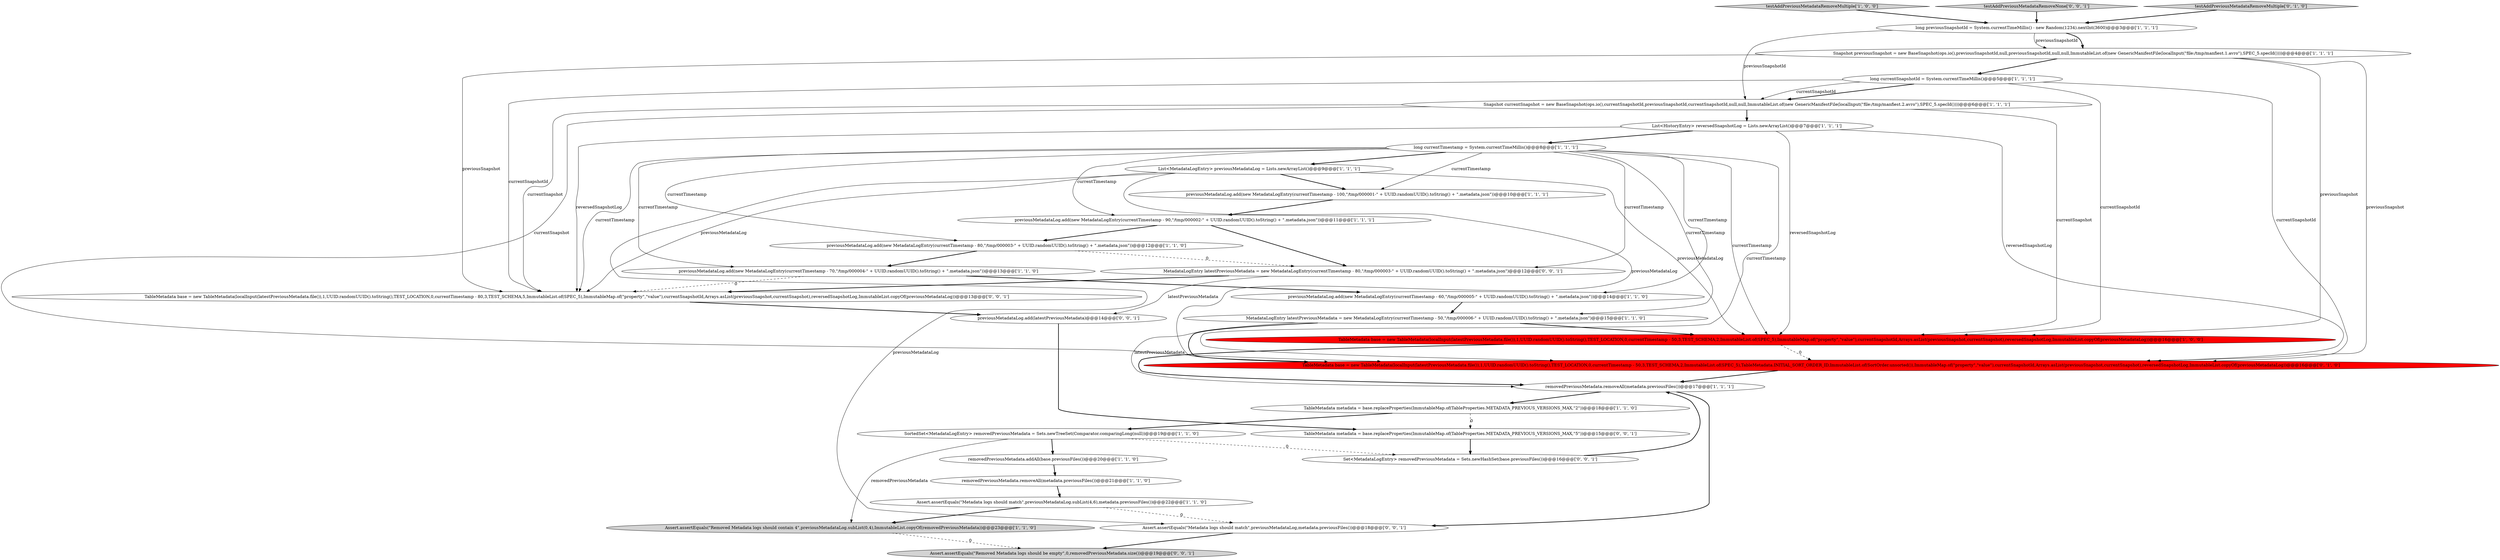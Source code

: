 digraph {
19 [style = filled, label = "previousMetadataLog.add(new MetadataLogEntry(currentTimestamp - 100,\"/tmp/000001-\" + UUID.randomUUID().toString() + \".metadata.json\"))@@@10@@@['1', '1', '1']", fillcolor = white, shape = ellipse image = "AAA0AAABBB1BBB"];
3 [style = filled, label = "removedPreviousMetadata.removeAll(metadata.previousFiles())@@@21@@@['1', '1', '0']", fillcolor = white, shape = ellipse image = "AAA0AAABBB1BBB"];
25 [style = filled, label = "Set<MetadataLogEntry> removedPreviousMetadata = Sets.newHashSet(base.previousFiles())@@@16@@@['0', '0', '1']", fillcolor = white, shape = ellipse image = "AAA0AAABBB3BBB"];
12 [style = filled, label = "previousMetadataLog.add(new MetadataLogEntry(currentTimestamp - 80,\"/tmp/000003-\" + UUID.randomUUID().toString() + \".metadata.json\"))@@@12@@@['1', '1', '0']", fillcolor = white, shape = ellipse image = "AAA0AAABBB1BBB"];
4 [style = filled, label = "testAddPreviousMetadataRemoveMultiple['1', '0', '0']", fillcolor = lightgray, shape = diamond image = "AAA0AAABBB1BBB"];
13 [style = filled, label = "previousMetadataLog.add(new MetadataLogEntry(currentTimestamp - 70,\"/tmp/000004-\" + UUID.randomUUID().toString() + \".metadata.json\"))@@@13@@@['1', '1', '0']", fillcolor = white, shape = ellipse image = "AAA0AAABBB1BBB"];
16 [style = filled, label = "long previousSnapshotId = System.currentTimeMillis() - new Random(1234).nextInt(3600)@@@3@@@['1', '1', '1']", fillcolor = white, shape = ellipse image = "AAA0AAABBB1BBB"];
15 [style = filled, label = "Assert.assertEquals(\"Removed Metadata logs should contain 4\",previousMetadataLog.subList(0,4),ImmutableList.copyOf(removedPreviousMetadata))@@@23@@@['1', '1', '0']", fillcolor = lightgray, shape = ellipse image = "AAA0AAABBB1BBB"];
10 [style = filled, label = "long currentSnapshotId = System.currentTimeMillis()@@@5@@@['1', '1', '1']", fillcolor = white, shape = ellipse image = "AAA0AAABBB1BBB"];
24 [style = filled, label = "MetadataLogEntry latestPreviousMetadata = new MetadataLogEntry(currentTimestamp - 80,\"/tmp/000003-\" + UUID.randomUUID().toString() + \".metadata.json\")@@@12@@@['0', '0', '1']", fillcolor = white, shape = ellipse image = "AAA0AAABBB3BBB"];
6 [style = filled, label = "Assert.assertEquals(\"Metadata logs should match\",previousMetadataLog.subList(4,6),metadata.previousFiles())@@@22@@@['1', '1', '0']", fillcolor = white, shape = ellipse image = "AAA0AAABBB1BBB"];
7 [style = filled, label = "SortedSet<MetadataLogEntry> removedPreviousMetadata = Sets.newTreeSet(Comparator.comparingLong(null))@@@19@@@['1', '1', '0']", fillcolor = white, shape = ellipse image = "AAA0AAABBB1BBB"];
14 [style = filled, label = "Snapshot currentSnapshot = new BaseSnapshot(ops.io(),currentSnapshotId,previousSnapshotId,currentSnapshotId,null,null,ImmutableList.of(new GenericManifestFile(localInput(\"file:/tmp/manfiest.2.avro\"),SPEC_5.specId())))@@@6@@@['1', '1', '1']", fillcolor = white, shape = ellipse image = "AAA0AAABBB1BBB"];
29 [style = filled, label = "Assert.assertEquals(\"Removed Metadata logs should be empty\",0,removedPreviousMetadata.size())@@@19@@@['0', '0', '1']", fillcolor = lightgray, shape = ellipse image = "AAA0AAABBB3BBB"];
26 [style = filled, label = "previousMetadataLog.add(latestPreviousMetadata)@@@14@@@['0', '0', '1']", fillcolor = white, shape = ellipse image = "AAA0AAABBB3BBB"];
31 [style = filled, label = "Assert.assertEquals(\"Metadata logs should match\",previousMetadataLog,metadata.previousFiles())@@@18@@@['0', '0', '1']", fillcolor = white, shape = ellipse image = "AAA0AAABBB3BBB"];
0 [style = filled, label = "previousMetadataLog.add(new MetadataLogEntry(currentTimestamp - 60,\"/tmp/000005-\" + UUID.randomUUID().toString() + \".metadata.json\"))@@@14@@@['1', '1', '0']", fillcolor = white, shape = ellipse image = "AAA0AAABBB1BBB"];
5 [style = filled, label = "previousMetadataLog.add(new MetadataLogEntry(currentTimestamp - 90,\"/tmp/000002-\" + UUID.randomUUID().toString() + \".metadata.json\"))@@@11@@@['1', '1', '1']", fillcolor = white, shape = ellipse image = "AAA0AAABBB1BBB"];
27 [style = filled, label = "TableMetadata metadata = base.replaceProperties(ImmutableMap.of(TableProperties.METADATA_PREVIOUS_VERSIONS_MAX,\"5\"))@@@15@@@['0', '0', '1']", fillcolor = white, shape = ellipse image = "AAA0AAABBB3BBB"];
8 [style = filled, label = "long currentTimestamp = System.currentTimeMillis()@@@8@@@['1', '1', '1']", fillcolor = white, shape = ellipse image = "AAA0AAABBB1BBB"];
9 [style = filled, label = "MetadataLogEntry latestPreviousMetadata = new MetadataLogEntry(currentTimestamp - 50,\"/tmp/000006-\" + UUID.randomUUID().toString() + \".metadata.json\")@@@15@@@['1', '1', '0']", fillcolor = white, shape = ellipse image = "AAA0AAABBB1BBB"];
30 [style = filled, label = "TableMetadata base = new TableMetadata(localInput(latestPreviousMetadata.file()),1,UUID.randomUUID().toString(),TEST_LOCATION,0,currentTimestamp - 80,3,TEST_SCHEMA,5,ImmutableList.of(SPEC_5),ImmutableMap.of(\"property\",\"value\"),currentSnapshotId,Arrays.asList(previousSnapshot,currentSnapshot),reversedSnapshotLog,ImmutableList.copyOf(previousMetadataLog))@@@13@@@['0', '0', '1']", fillcolor = white, shape = ellipse image = "AAA0AAABBB3BBB"];
1 [style = filled, label = "TableMetadata metadata = base.replaceProperties(ImmutableMap.of(TableProperties.METADATA_PREVIOUS_VERSIONS_MAX,\"2\"))@@@18@@@['1', '1', '0']", fillcolor = white, shape = ellipse image = "AAA0AAABBB1BBB"];
22 [style = filled, label = "TableMetadata base = new TableMetadata(localInput(latestPreviousMetadata.file()),1,UUID.randomUUID().toString(),TEST_LOCATION,0,currentTimestamp - 50,3,TEST_SCHEMA,2,ImmutableList.of(SPEC_5),TableMetadata.INITIAL_SORT_ORDER_ID,ImmutableList.of(SortOrder.unsorted()),ImmutableMap.of(\"property\",\"value\"),currentSnapshotId,Arrays.asList(previousSnapshot,currentSnapshot),reversedSnapshotLog,ImmutableList.copyOf(previousMetadataLog))@@@16@@@['0', '1', '0']", fillcolor = red, shape = ellipse image = "AAA1AAABBB2BBB"];
18 [style = filled, label = "TableMetadata base = new TableMetadata(localInput(latestPreviousMetadata.file()),1,UUID.randomUUID().toString(),TEST_LOCATION,0,currentTimestamp - 50,3,TEST_SCHEMA,2,ImmutableList.of(SPEC_5),ImmutableMap.of(\"property\",\"value\"),currentSnapshotId,Arrays.asList(previousSnapshot,currentSnapshot),reversedSnapshotLog,ImmutableList.copyOf(previousMetadataLog))@@@16@@@['1', '0', '0']", fillcolor = red, shape = ellipse image = "AAA1AAABBB1BBB"];
21 [style = filled, label = "removedPreviousMetadata.removeAll(metadata.previousFiles())@@@17@@@['1', '1', '1']", fillcolor = white, shape = ellipse image = "AAA0AAABBB1BBB"];
28 [style = filled, label = "testAddPreviousMetadataRemoveNone['0', '0', '1']", fillcolor = lightgray, shape = diamond image = "AAA0AAABBB3BBB"];
23 [style = filled, label = "testAddPreviousMetadataRemoveMultiple['0', '1', '0']", fillcolor = lightgray, shape = diamond image = "AAA0AAABBB2BBB"];
17 [style = filled, label = "List<MetadataLogEntry> previousMetadataLog = Lists.newArrayList()@@@9@@@['1', '1', '1']", fillcolor = white, shape = ellipse image = "AAA0AAABBB1BBB"];
2 [style = filled, label = "removedPreviousMetadata.addAll(base.previousFiles())@@@20@@@['1', '1', '0']", fillcolor = white, shape = ellipse image = "AAA0AAABBB1BBB"];
20 [style = filled, label = "List<HistoryEntry> reversedSnapshotLog = Lists.newArrayList()@@@7@@@['1', '1', '1']", fillcolor = white, shape = ellipse image = "AAA0AAABBB1BBB"];
11 [style = filled, label = "Snapshot previousSnapshot = new BaseSnapshot(ops.io(),previousSnapshotId,null,previousSnapshotId,null,null,ImmutableList.of(new GenericManifestFile(localInput(\"file:/tmp/manfiest.1.avro\"),SPEC_5.specId())))@@@4@@@['1', '1', '1']", fillcolor = white, shape = ellipse image = "AAA0AAABBB1BBB"];
9->22 [style = bold, label=""];
8->0 [style = solid, label="currentTimestamp"];
8->19 [style = solid, label="currentTimestamp"];
0->9 [style = bold, label=""];
17->30 [style = solid, label="previousMetadataLog"];
23->16 [style = bold, label=""];
16->11 [style = bold, label=""];
24->26 [style = solid, label="latestPreviousMetadata"];
10->14 [style = bold, label=""];
18->22 [style = dashed, label="0"];
17->22 [style = solid, label="previousMetadataLog"];
1->27 [style = dashed, label="0"];
2->3 [style = bold, label=""];
30->26 [style = bold, label=""];
20->22 [style = solid, label="reversedSnapshotLog"];
8->12 [style = solid, label="currentTimestamp"];
22->21 [style = bold, label=""];
8->24 [style = solid, label="currentTimestamp"];
3->6 [style = bold, label=""];
7->15 [style = solid, label="removedPreviousMetadata"];
16->11 [style = solid, label="previousSnapshotId"];
31->29 [style = bold, label=""];
6->31 [style = dashed, label="0"];
15->29 [style = dashed, label="0"];
11->18 [style = solid, label="previousSnapshot"];
10->18 [style = solid, label="currentSnapshotId"];
14->18 [style = solid, label="currentSnapshot"];
20->30 [style = solid, label="reversedSnapshotLog"];
17->31 [style = solid, label="previousMetadataLog"];
28->16 [style = bold, label=""];
1->7 [style = bold, label=""];
17->19 [style = bold, label=""];
11->30 [style = solid, label="previousSnapshot"];
6->15 [style = bold, label=""];
24->30 [style = bold, label=""];
20->18 [style = solid, label="reversedSnapshotLog"];
8->17 [style = bold, label=""];
14->22 [style = solid, label="currentSnapshot"];
19->5 [style = bold, label=""];
12->13 [style = bold, label=""];
8->13 [style = solid, label="currentTimestamp"];
26->27 [style = bold, label=""];
10->22 [style = solid, label="currentSnapshotId"];
8->30 [style = solid, label="currentTimestamp"];
16->14 [style = solid, label="previousSnapshotId"];
20->8 [style = bold, label=""];
9->18 [style = bold, label=""];
21->31 [style = bold, label=""];
17->18 [style = solid, label="previousMetadataLog"];
5->12 [style = bold, label=""];
11->10 [style = bold, label=""];
7->2 [style = bold, label=""];
8->9 [style = solid, label="currentTimestamp"];
5->24 [style = bold, label=""];
11->22 [style = solid, label="previousSnapshot"];
8->5 [style = solid, label="currentTimestamp"];
14->30 [style = solid, label="currentSnapshot"];
21->1 [style = bold, label=""];
12->24 [style = dashed, label="0"];
7->25 [style = dashed, label="0"];
9->21 [style = solid, label="latestPreviousMetadata"];
10->14 [style = solid, label="currentSnapshotId"];
18->21 [style = bold, label=""];
8->18 [style = solid, label="currentTimestamp"];
10->30 [style = solid, label="currentSnapshotId"];
27->25 [style = bold, label=""];
13->30 [style = dashed, label="0"];
4->16 [style = bold, label=""];
25->21 [style = bold, label=""];
14->20 [style = bold, label=""];
13->0 [style = bold, label=""];
8->22 [style = solid, label="currentTimestamp"];
}

